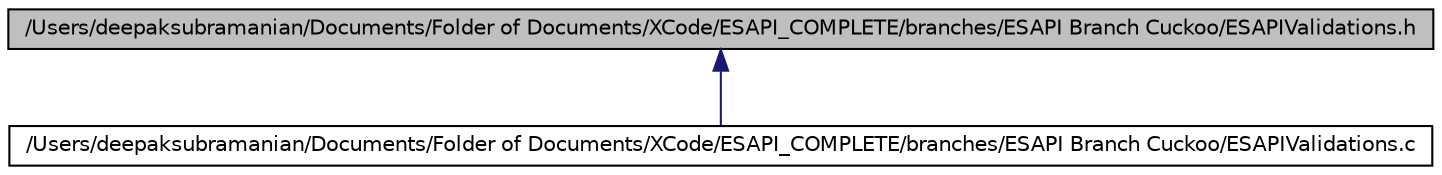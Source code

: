 digraph G
{
  edge [fontname="Helvetica",fontsize="10",labelfontname="Helvetica",labelfontsize="10"];
  node [fontname="Helvetica",fontsize="10",shape=record];
  Node1 [label="/Users/deepaksubramanian/Documents/Folder of Documents/XCode/ESAPI_COMPLETE/branches/ESAPI Branch Cuckoo/ESAPIValidations.h",height=0.2,width=0.4,color="black", fillcolor="grey75", style="filled" fontcolor="black"];
  Node1 -> Node2 [dir=back,color="midnightblue",fontsize="10",style="solid",fontname="Helvetica"];
  Node2 [label="/Users/deepaksubramanian/Documents/Folder of Documents/XCode/ESAPI_COMPLETE/branches/ESAPI Branch Cuckoo/ESAPIValidations.c",height=0.2,width=0.4,color="black", fillcolor="white", style="filled",URL="$_e_s_a_p_i_validations_8c.html"];
}
